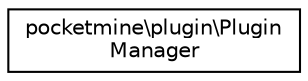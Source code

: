 digraph "Graphical Class Hierarchy"
{
 // INTERACTIVE_SVG=YES
 // LATEX_PDF_SIZE
  edge [fontname="Helvetica",fontsize="10",labelfontname="Helvetica",labelfontsize="10"];
  node [fontname="Helvetica",fontsize="10",shape=record];
  rankdir="LR";
  Node0 [label="pocketmine\\plugin\\Plugin\lManager",height=0.2,width=0.4,color="black", fillcolor="white", style="filled",URL="$db/d14/classpocketmine_1_1plugin_1_1_plugin_manager.html",tooltip=" "];
}
